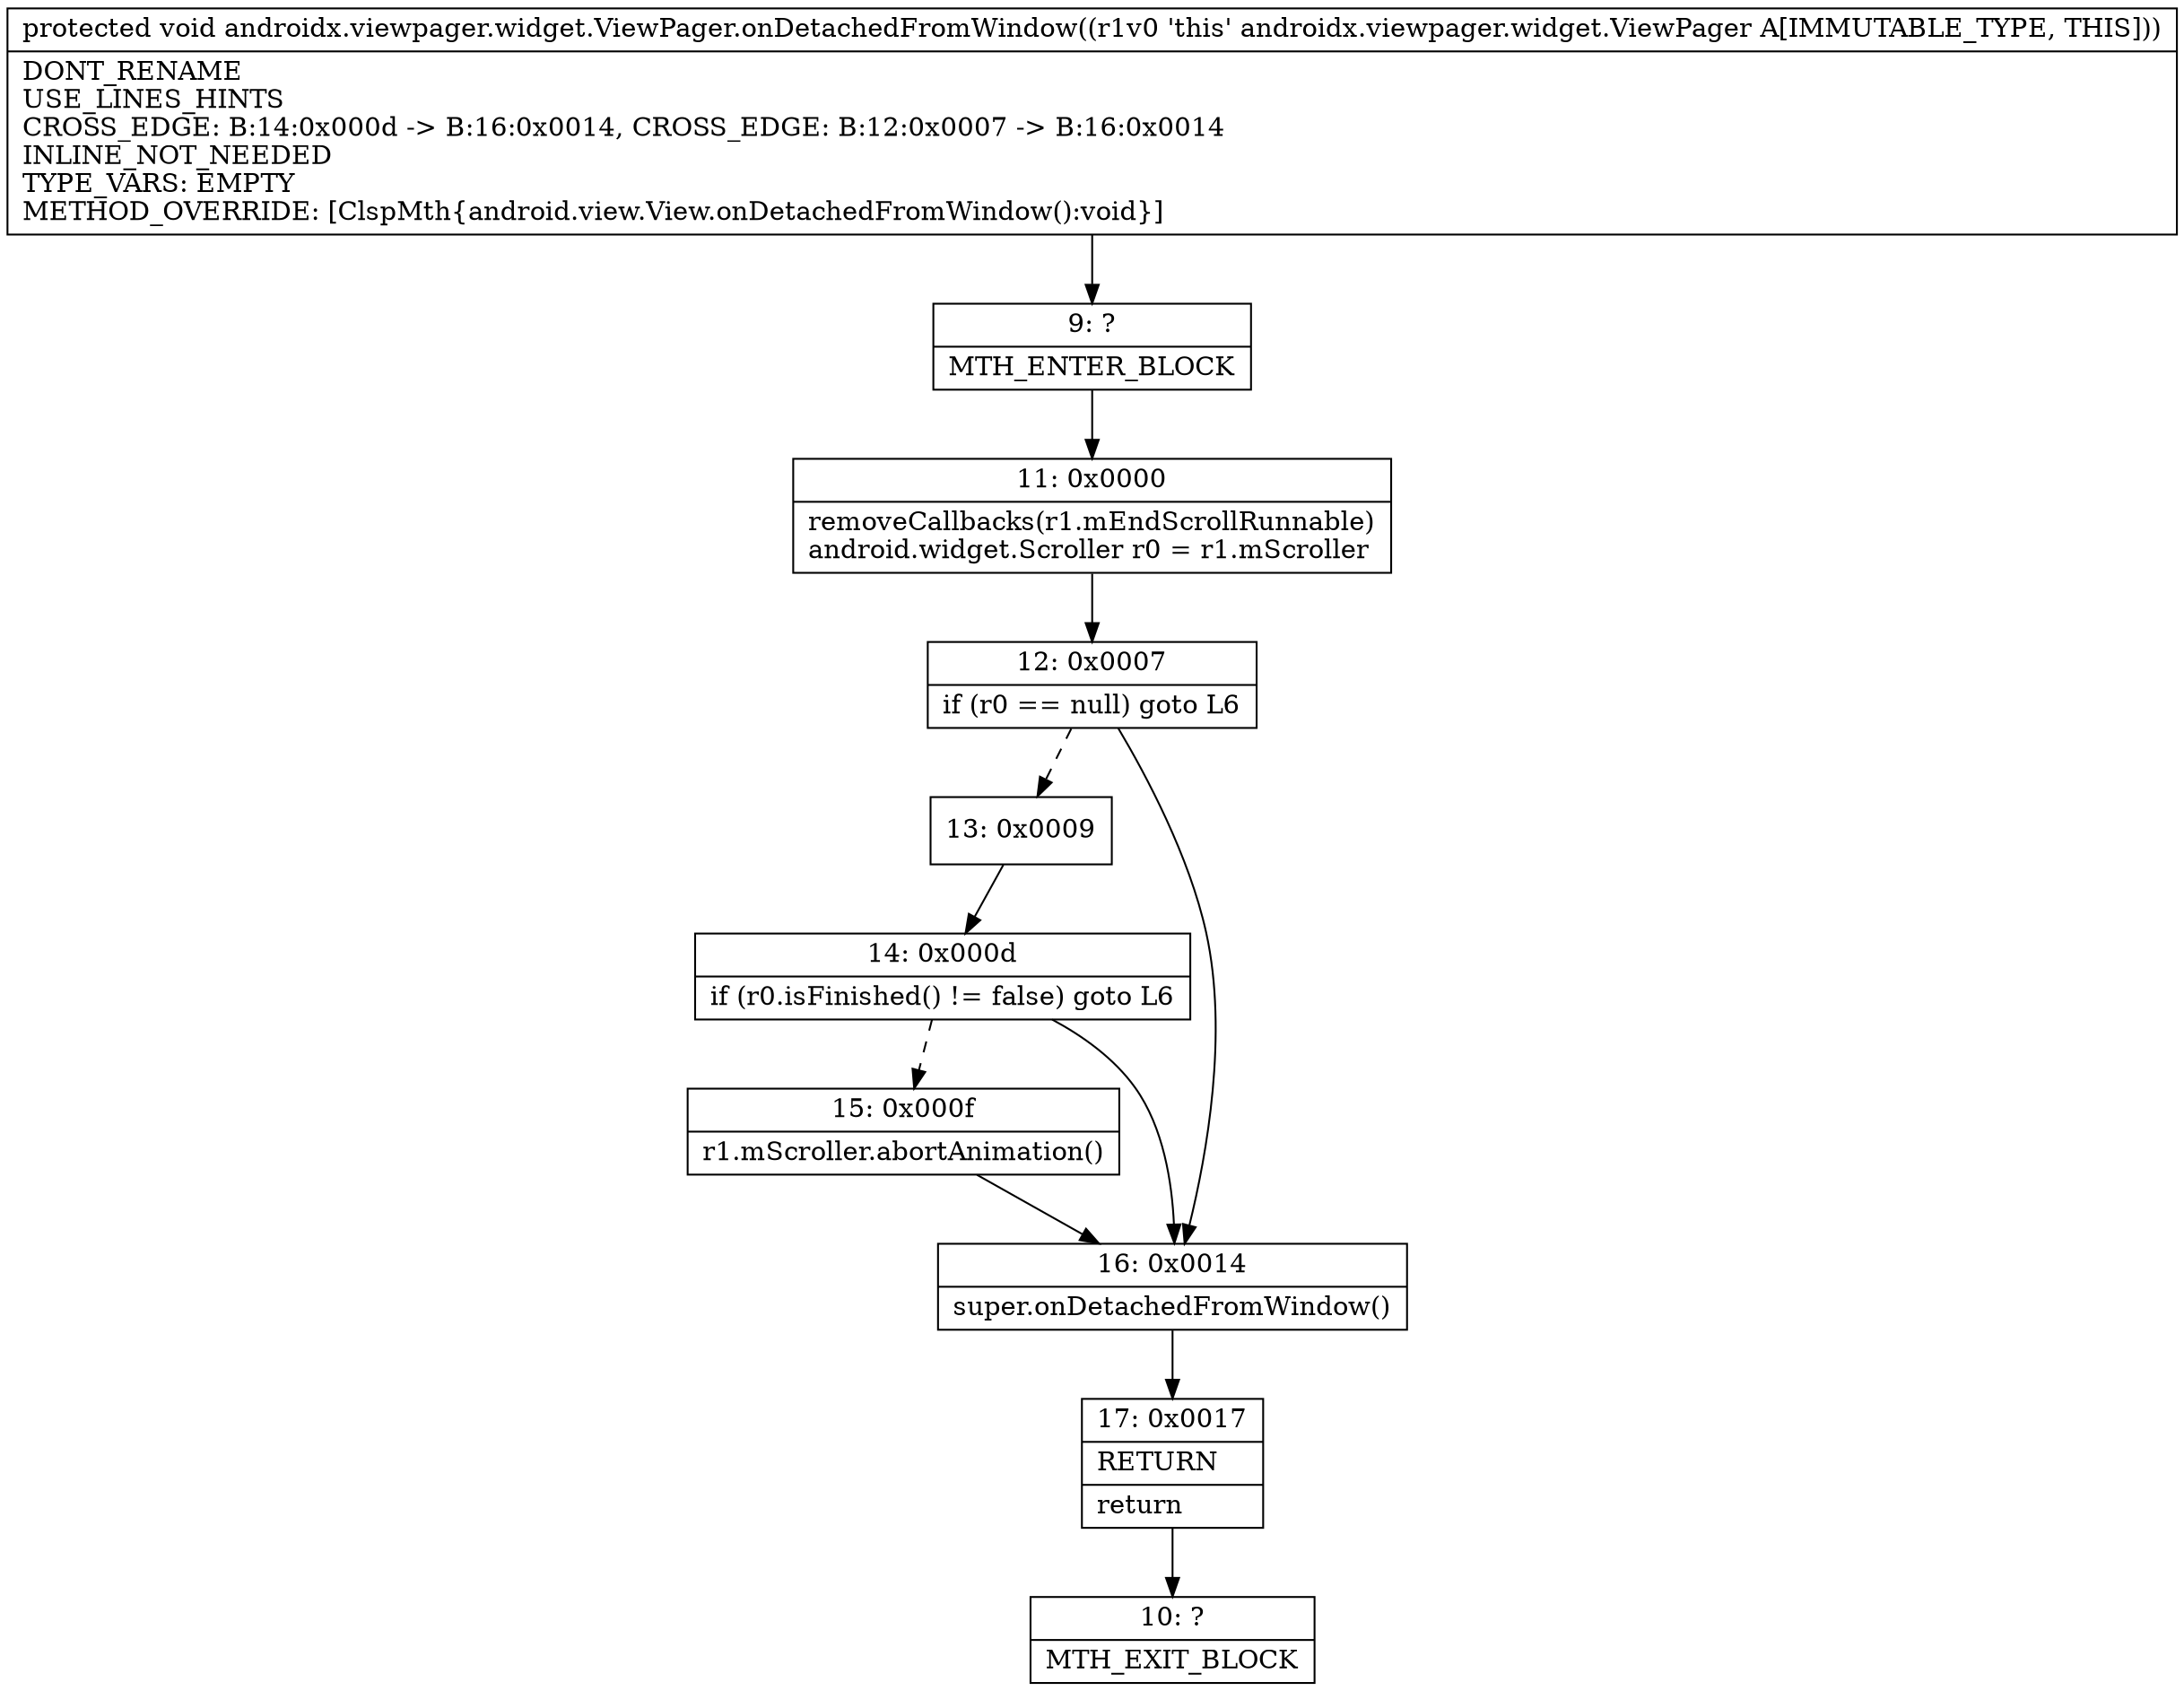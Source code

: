 digraph "CFG forandroidx.viewpager.widget.ViewPager.onDetachedFromWindow()V" {
Node_9 [shape=record,label="{9\:\ ?|MTH_ENTER_BLOCK\l}"];
Node_11 [shape=record,label="{11\:\ 0x0000|removeCallbacks(r1.mEndScrollRunnable)\landroid.widget.Scroller r0 = r1.mScroller\l}"];
Node_12 [shape=record,label="{12\:\ 0x0007|if (r0 == null) goto L6\l}"];
Node_13 [shape=record,label="{13\:\ 0x0009}"];
Node_14 [shape=record,label="{14\:\ 0x000d|if (r0.isFinished() != false) goto L6\l}"];
Node_15 [shape=record,label="{15\:\ 0x000f|r1.mScroller.abortAnimation()\l}"];
Node_16 [shape=record,label="{16\:\ 0x0014|super.onDetachedFromWindow()\l}"];
Node_17 [shape=record,label="{17\:\ 0x0017|RETURN\l|return\l}"];
Node_10 [shape=record,label="{10\:\ ?|MTH_EXIT_BLOCK\l}"];
MethodNode[shape=record,label="{protected void androidx.viewpager.widget.ViewPager.onDetachedFromWindow((r1v0 'this' androidx.viewpager.widget.ViewPager A[IMMUTABLE_TYPE, THIS]))  | DONT_RENAME\lUSE_LINES_HINTS\lCROSS_EDGE: B:14:0x000d \-\> B:16:0x0014, CROSS_EDGE: B:12:0x0007 \-\> B:16:0x0014\lINLINE_NOT_NEEDED\lTYPE_VARS: EMPTY\lMETHOD_OVERRIDE: [ClspMth\{android.view.View.onDetachedFromWindow():void\}]\l}"];
MethodNode -> Node_9;Node_9 -> Node_11;
Node_11 -> Node_12;
Node_12 -> Node_13[style=dashed];
Node_12 -> Node_16;
Node_13 -> Node_14;
Node_14 -> Node_15[style=dashed];
Node_14 -> Node_16;
Node_15 -> Node_16;
Node_16 -> Node_17;
Node_17 -> Node_10;
}

